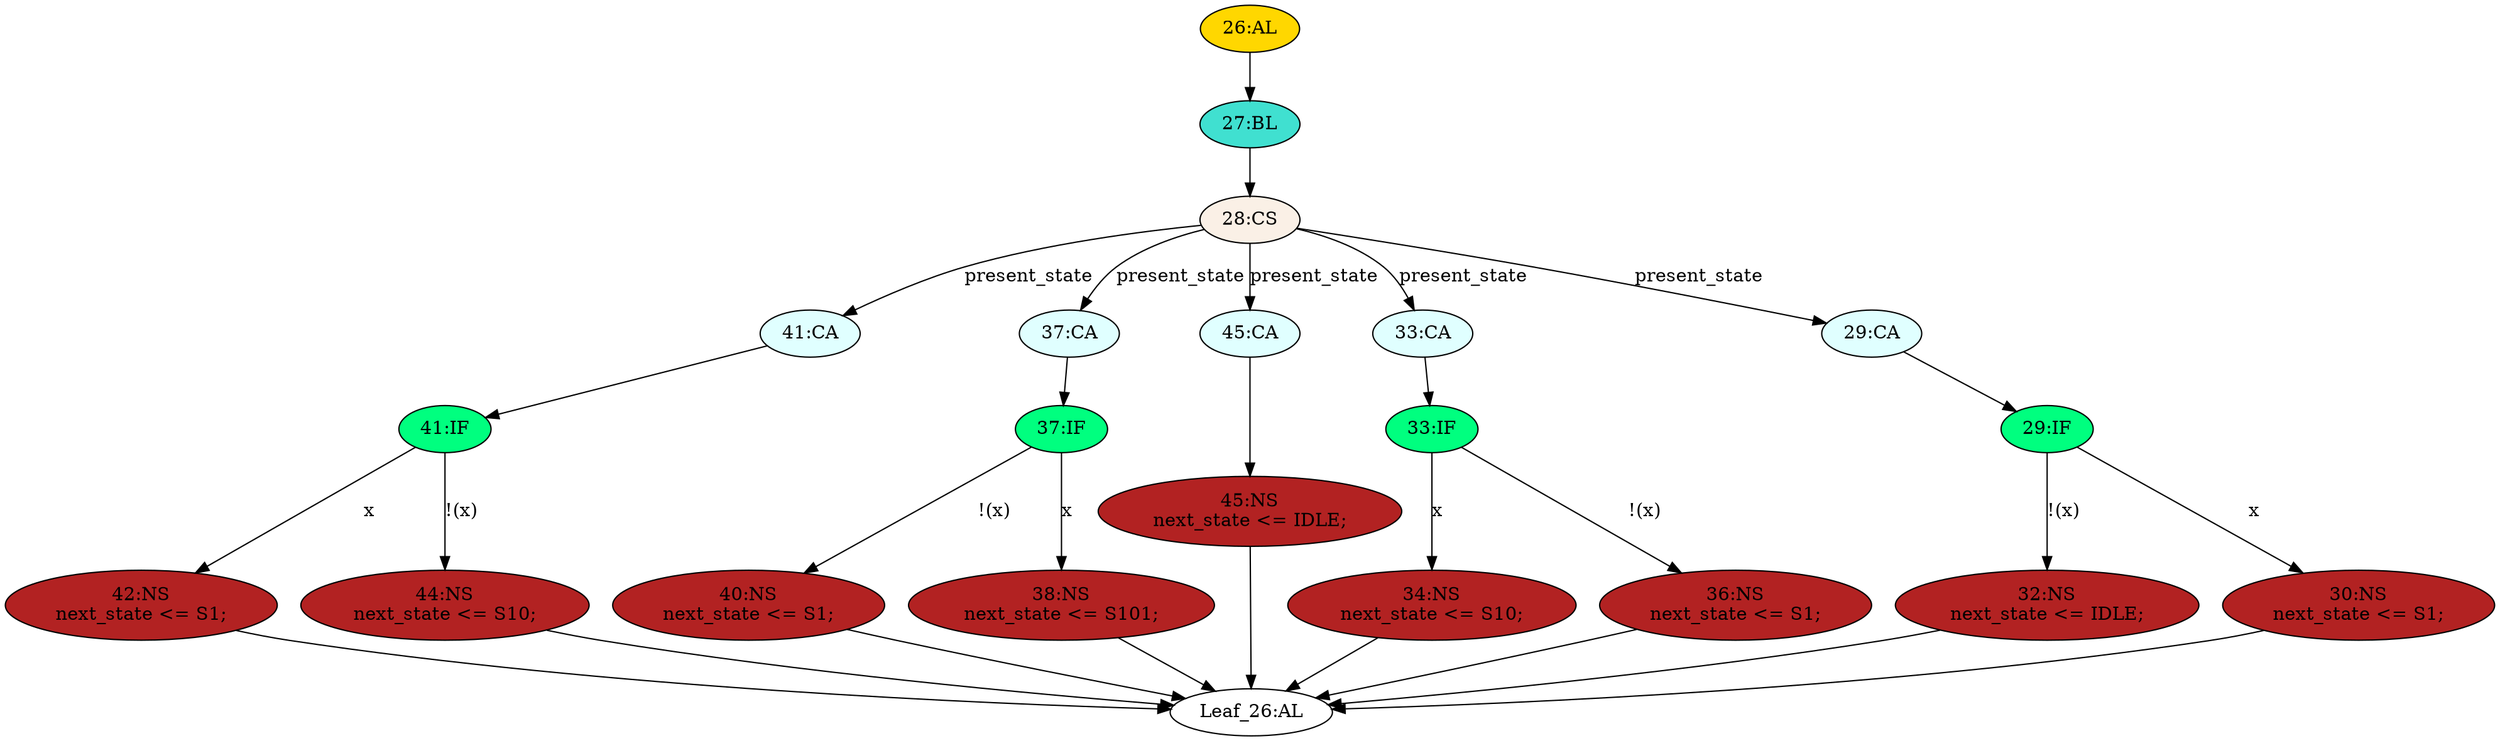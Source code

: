 strict digraph "" {
	node [label="\N"];
	"29:IF"	[ast="<pyverilog.vparser.ast.IfStatement object at 0x7f03fd19c050>",
		fillcolor=springgreen,
		label="29:IF",
		statements="[]",
		style=filled,
		typ=IfStatement];
	"32:NS"	[ast="<pyverilog.vparser.ast.NonblockingSubstitution object at 0x7f03fd19c350>",
		fillcolor=firebrick,
		label="32:NS
next_state <= IDLE;",
		statements="[<pyverilog.vparser.ast.NonblockingSubstitution object at 0x7f03fd19c350>]",
		style=filled,
		typ=NonblockingSubstitution];
	"29:IF" -> "32:NS"	[cond="['x']",
		label="!(x)",
		lineno=29];
	"30:NS"	[ast="<pyverilog.vparser.ast.NonblockingSubstitution object at 0x7f03fd19c510>",
		fillcolor=firebrick,
		label="30:NS
next_state <= S1;",
		statements="[<pyverilog.vparser.ast.NonblockingSubstitution object at 0x7f03fd19c510>]",
		style=filled,
		typ=NonblockingSubstitution];
	"29:IF" -> "30:NS"	[cond="['x']",
		label=x,
		lineno=29];
	"40:NS"	[ast="<pyverilog.vparser.ast.NonblockingSubstitution object at 0x7f03fd19c690>",
		fillcolor=firebrick,
		label="40:NS
next_state <= S1;",
		statements="[<pyverilog.vparser.ast.NonblockingSubstitution object at 0x7f03fd19c690>]",
		style=filled,
		typ=NonblockingSubstitution];
	"Leaf_26:AL"	[def_var="['next_state']",
		label="Leaf_26:AL"];
	"40:NS" -> "Leaf_26:AL"	[cond="[]",
		lineno=None];
	"34:NS"	[ast="<pyverilog.vparser.ast.NonblockingSubstitution object at 0x7f03fd19cf50>",
		fillcolor=firebrick,
		label="34:NS
next_state <= S10;",
		statements="[<pyverilog.vparser.ast.NonblockingSubstitution object at 0x7f03fd19cf50>]",
		style=filled,
		typ=NonblockingSubstitution];
	"34:NS" -> "Leaf_26:AL"	[cond="[]",
		lineno=None];
	"36:NS"	[ast="<pyverilog.vparser.ast.NonblockingSubstitution object at 0x7f03fd19c810>",
		fillcolor=firebrick,
		label="36:NS
next_state <= S1;",
		statements="[<pyverilog.vparser.ast.NonblockingSubstitution object at 0x7f03fd19c810>]",
		style=filled,
		typ=NonblockingSubstitution];
	"36:NS" -> "Leaf_26:AL"	[cond="[]",
		lineno=None];
	"41:CA"	[ast="<pyverilog.vparser.ast.Case object at 0x7f03fd19c950>",
		fillcolor=lightcyan,
		label="41:CA",
		statements="[]",
		style=filled,
		typ=Case];
	"41:IF"	[ast="<pyverilog.vparser.ast.IfStatement object at 0x7f03fd19c9d0>",
		fillcolor=springgreen,
		label="41:IF",
		statements="[]",
		style=filled,
		typ=IfStatement];
	"41:CA" -> "41:IF"	[cond="[]",
		lineno=None];
	"38:NS"	[ast="<pyverilog.vparser.ast.NonblockingSubstitution object at 0x7f03fd19ccd0>",
		fillcolor=firebrick,
		label="38:NS
next_state <= S101;",
		statements="[<pyverilog.vparser.ast.NonblockingSubstitution object at 0x7f03fd19ccd0>]",
		style=filled,
		typ=NonblockingSubstitution];
	"38:NS" -> "Leaf_26:AL"	[cond="[]",
		lineno=None];
	"32:NS" -> "Leaf_26:AL"	[cond="[]",
		lineno=None];
	"45:NS"	[ast="<pyverilog.vparser.ast.NonblockingSubstitution object at 0x7f03fd19ce10>",
		fillcolor=firebrick,
		label="45:NS
next_state <= IDLE;",
		statements="[<pyverilog.vparser.ast.NonblockingSubstitution object at 0x7f03fd19ce10>]",
		style=filled,
		typ=NonblockingSubstitution];
	"45:NS" -> "Leaf_26:AL"	[cond="[]",
		lineno=None];
	"42:NS"	[ast="<pyverilog.vparser.ast.NonblockingSubstitution object at 0x7f03fd19cb50>",
		fillcolor=firebrick,
		label="42:NS
next_state <= S1;",
		statements="[<pyverilog.vparser.ast.NonblockingSubstitution object at 0x7f03fd19cb50>]",
		style=filled,
		typ=NonblockingSubstitution];
	"41:IF" -> "42:NS"	[cond="['x']",
		label=x,
		lineno=41];
	"44:NS"	[ast="<pyverilog.vparser.ast.NonblockingSubstitution object at 0x7f03fd19ca10>",
		fillcolor=firebrick,
		label="44:NS
next_state <= S10;",
		statements="[<pyverilog.vparser.ast.NonblockingSubstitution object at 0x7f03fd19ca10>]",
		style=filled,
		typ=NonblockingSubstitution];
	"41:IF" -> "44:NS"	[cond="['x']",
		label="!(x)",
		lineno=41];
	"37:CA"	[ast="<pyverilog.vparser.ast.Case object at 0x7f03fd1af450>",
		fillcolor=lightcyan,
		label="37:CA",
		statements="[]",
		style=filled,
		typ=Case];
	"37:IF"	[ast="<pyverilog.vparser.ast.IfStatement object at 0x7f03fd1af110>",
		fillcolor=springgreen,
		label="37:IF",
		statements="[]",
		style=filled,
		typ=IfStatement];
	"37:CA" -> "37:IF"	[cond="[]",
		lineno=None];
	"45:CA"	[ast="<pyverilog.vparser.ast.Case object at 0x7f03fd1af0d0>",
		fillcolor=lightcyan,
		label="45:CA",
		statements="[]",
		style=filled,
		typ=Case];
	"45:CA" -> "45:NS"	[cond="[]",
		lineno=None];
	"37:IF" -> "40:NS"	[cond="['x']",
		label="!(x)",
		lineno=37];
	"37:IF" -> "38:NS"	[cond="['x']",
		label=x,
		lineno=37];
	"33:IF"	[ast="<pyverilog.vparser.ast.IfStatement object at 0x7f03fd1af190>",
		fillcolor=springgreen,
		label="33:IF",
		statements="[]",
		style=filled,
		typ=IfStatement];
	"33:IF" -> "34:NS"	[cond="['x']",
		label=x,
		lineno=33];
	"33:IF" -> "36:NS"	[cond="['x']",
		label="!(x)",
		lineno=33];
	"42:NS" -> "Leaf_26:AL"	[cond="[]",
		lineno=None];
	"44:NS" -> "Leaf_26:AL"	[cond="[]",
		lineno=None];
	"27:BL"	[ast="<pyverilog.vparser.ast.Block object at 0x7f03fd1af210>",
		fillcolor=turquoise,
		label="27:BL",
		statements="[]",
		style=filled,
		typ=Block];
	"28:CS"	[ast="<pyverilog.vparser.ast.CaseStatement object at 0x7f03fd1af250>",
		fillcolor=linen,
		label="28:CS",
		statements="[]",
		style=filled,
		typ=CaseStatement];
	"27:BL" -> "28:CS"	[cond="[]",
		lineno=None];
	"26:AL"	[ast="<pyverilog.vparser.ast.Always object at 0x7f03fd1af4d0>",
		clk_sens=False,
		fillcolor=gold,
		label="26:AL",
		sens="['present_state', 'x']",
		statements="[]",
		style=filled,
		typ=Always,
		use_var="['x', 'present_state']"];
	"26:AL" -> "27:BL"	[cond="[]",
		lineno=None];
	"33:CA"	[ast="<pyverilog.vparser.ast.Case object at 0x7f03fd1af3d0>",
		fillcolor=lightcyan,
		label="33:CA",
		statements="[]",
		style=filled,
		typ=Case];
	"33:CA" -> "33:IF"	[cond="[]",
		lineno=None];
	"28:CS" -> "41:CA"	[cond="['present_state']",
		label=present_state,
		lineno=28];
	"28:CS" -> "37:CA"	[cond="['present_state']",
		label=present_state,
		lineno=28];
	"28:CS" -> "45:CA"	[cond="['present_state']",
		label=present_state,
		lineno=28];
	"28:CS" -> "33:CA"	[cond="['present_state']",
		label=present_state,
		lineno=28];
	"29:CA"	[ast="<pyverilog.vparser.ast.Case object at 0x7f03fd1af350>",
		fillcolor=lightcyan,
		label="29:CA",
		statements="[]",
		style=filled,
		typ=Case];
	"28:CS" -> "29:CA"	[cond="['present_state']",
		label=present_state,
		lineno=28];
	"30:NS" -> "Leaf_26:AL"	[cond="[]",
		lineno=None];
	"29:CA" -> "29:IF"	[cond="[]",
		lineno=None];
}
